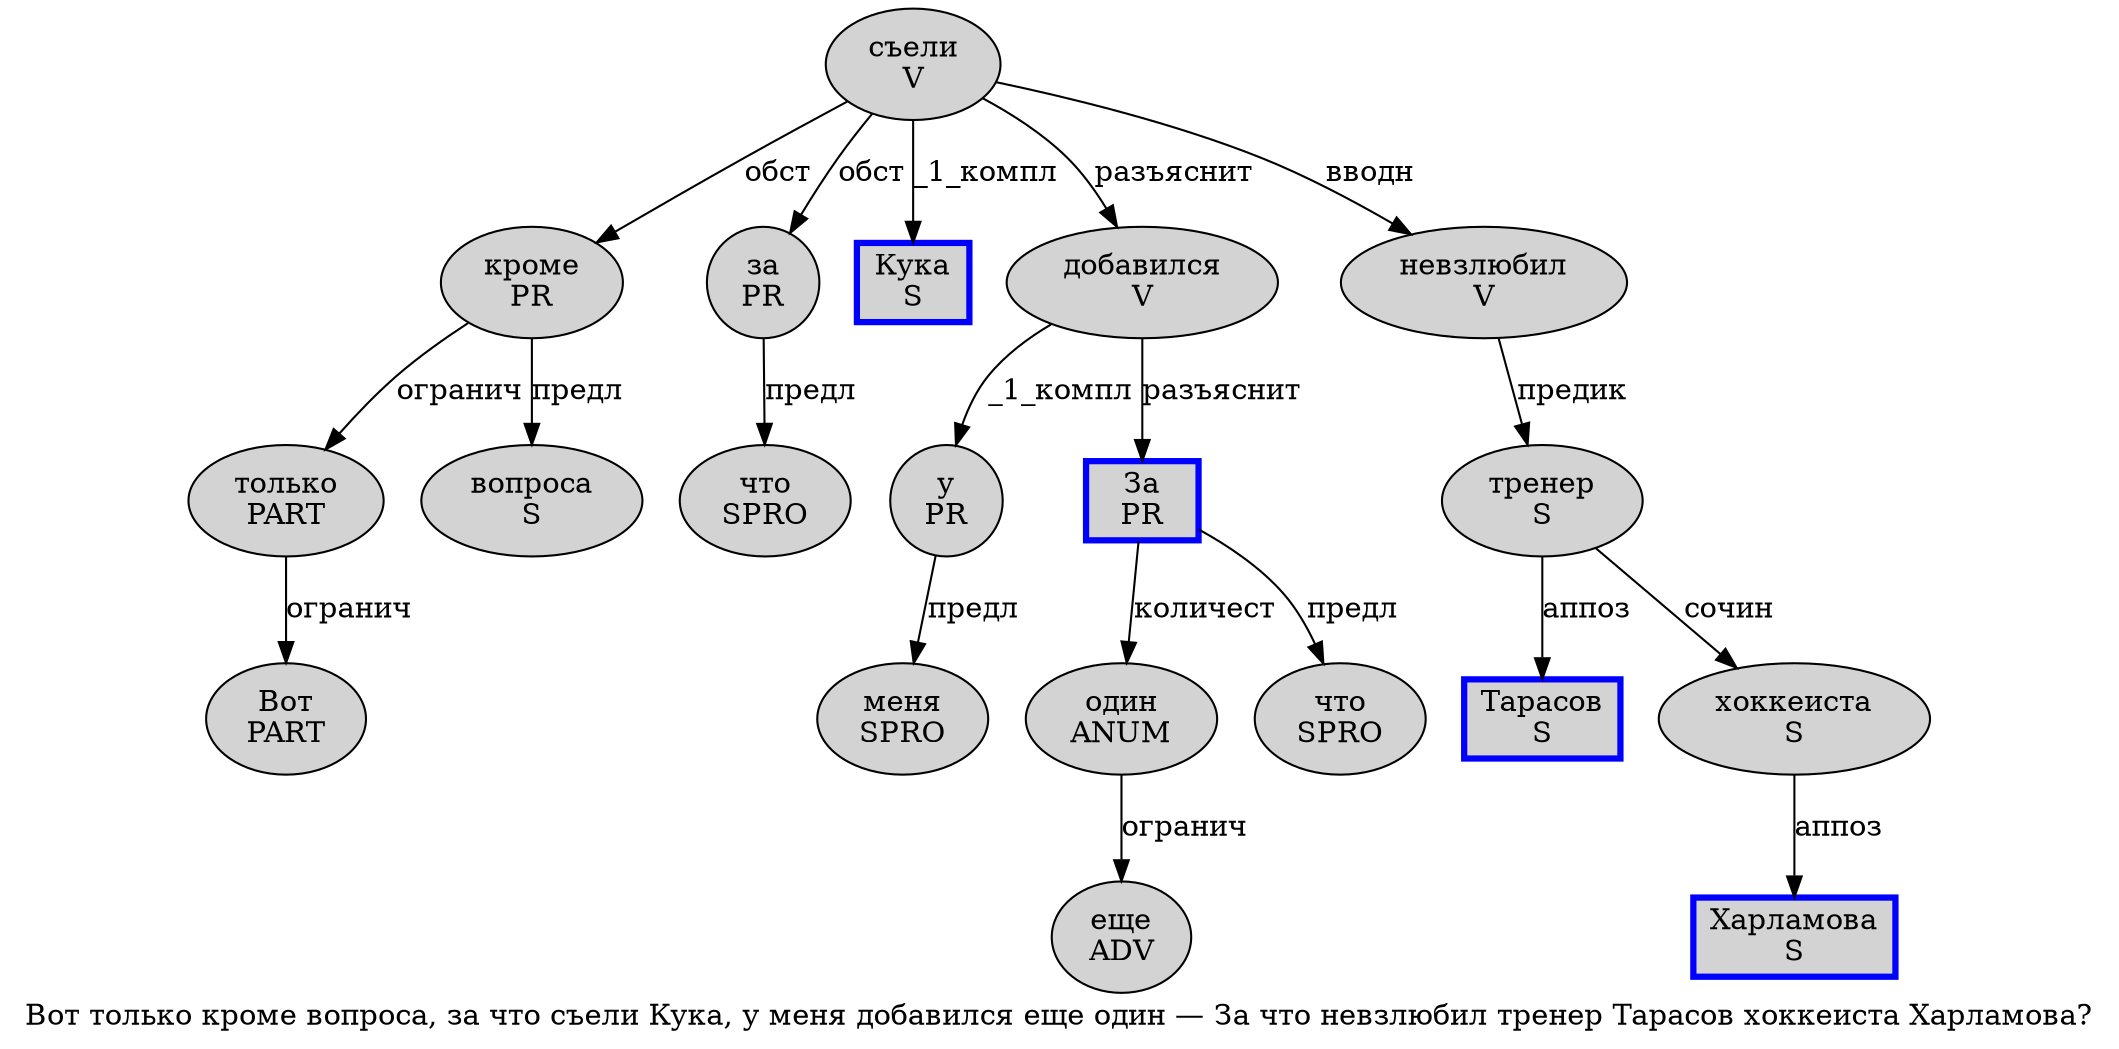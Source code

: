 digraph SENTENCE_3341 {
	graph [label="Вот только кроме вопроса, за что съели Кука, у меня добавился еще один — За что невзлюбил тренер Тарасов хоккеиста Харламова?"]
	node [style=filled]
		0 [label="Вот
PART" color="" fillcolor=lightgray penwidth=1 shape=ellipse]
		1 [label="только
PART" color="" fillcolor=lightgray penwidth=1 shape=ellipse]
		2 [label="кроме
PR" color="" fillcolor=lightgray penwidth=1 shape=ellipse]
		3 [label="вопроса
S" color="" fillcolor=lightgray penwidth=1 shape=ellipse]
		5 [label="за
PR" color="" fillcolor=lightgray penwidth=1 shape=ellipse]
		6 [label="что
SPRO" color="" fillcolor=lightgray penwidth=1 shape=ellipse]
		7 [label="съели
V" color="" fillcolor=lightgray penwidth=1 shape=ellipse]
		8 [label="Кука
S" color=blue fillcolor=lightgray penwidth=3 shape=box]
		10 [label="у
PR" color="" fillcolor=lightgray penwidth=1 shape=ellipse]
		11 [label="меня
SPRO" color="" fillcolor=lightgray penwidth=1 shape=ellipse]
		12 [label="добавился
V" color="" fillcolor=lightgray penwidth=1 shape=ellipse]
		13 [label="еще
ADV" color="" fillcolor=lightgray penwidth=1 shape=ellipse]
		14 [label="один
ANUM" color="" fillcolor=lightgray penwidth=1 shape=ellipse]
		16 [label="За
PR" color=blue fillcolor=lightgray penwidth=3 shape=box]
		17 [label="что
SPRO" color="" fillcolor=lightgray penwidth=1 shape=ellipse]
		18 [label="невзлюбил
V" color="" fillcolor=lightgray penwidth=1 shape=ellipse]
		19 [label="тренер
S" color="" fillcolor=lightgray penwidth=1 shape=ellipse]
		20 [label="Тарасов
S" color=blue fillcolor=lightgray penwidth=3 shape=box]
		21 [label="хоккеиста
S" color="" fillcolor=lightgray penwidth=1 shape=ellipse]
		22 [label="Харламова
S" color=blue fillcolor=lightgray penwidth=3 shape=box]
			2 -> 1 [label="огранич"]
			2 -> 3 [label="предл"]
			5 -> 6 [label="предл"]
			1 -> 0 [label="огранич"]
			21 -> 22 [label="аппоз"]
			18 -> 19 [label="предик"]
			12 -> 10 [label="_1_компл"]
			12 -> 16 [label="разъяснит"]
			10 -> 11 [label="предл"]
			16 -> 14 [label="количест"]
			16 -> 17 [label="предл"]
			14 -> 13 [label="огранич"]
			7 -> 2 [label="обст"]
			7 -> 5 [label="обст"]
			7 -> 8 [label="_1_компл"]
			7 -> 12 [label="разъяснит"]
			7 -> 18 [label="вводн"]
			19 -> 20 [label="аппоз"]
			19 -> 21 [label="сочин"]
}